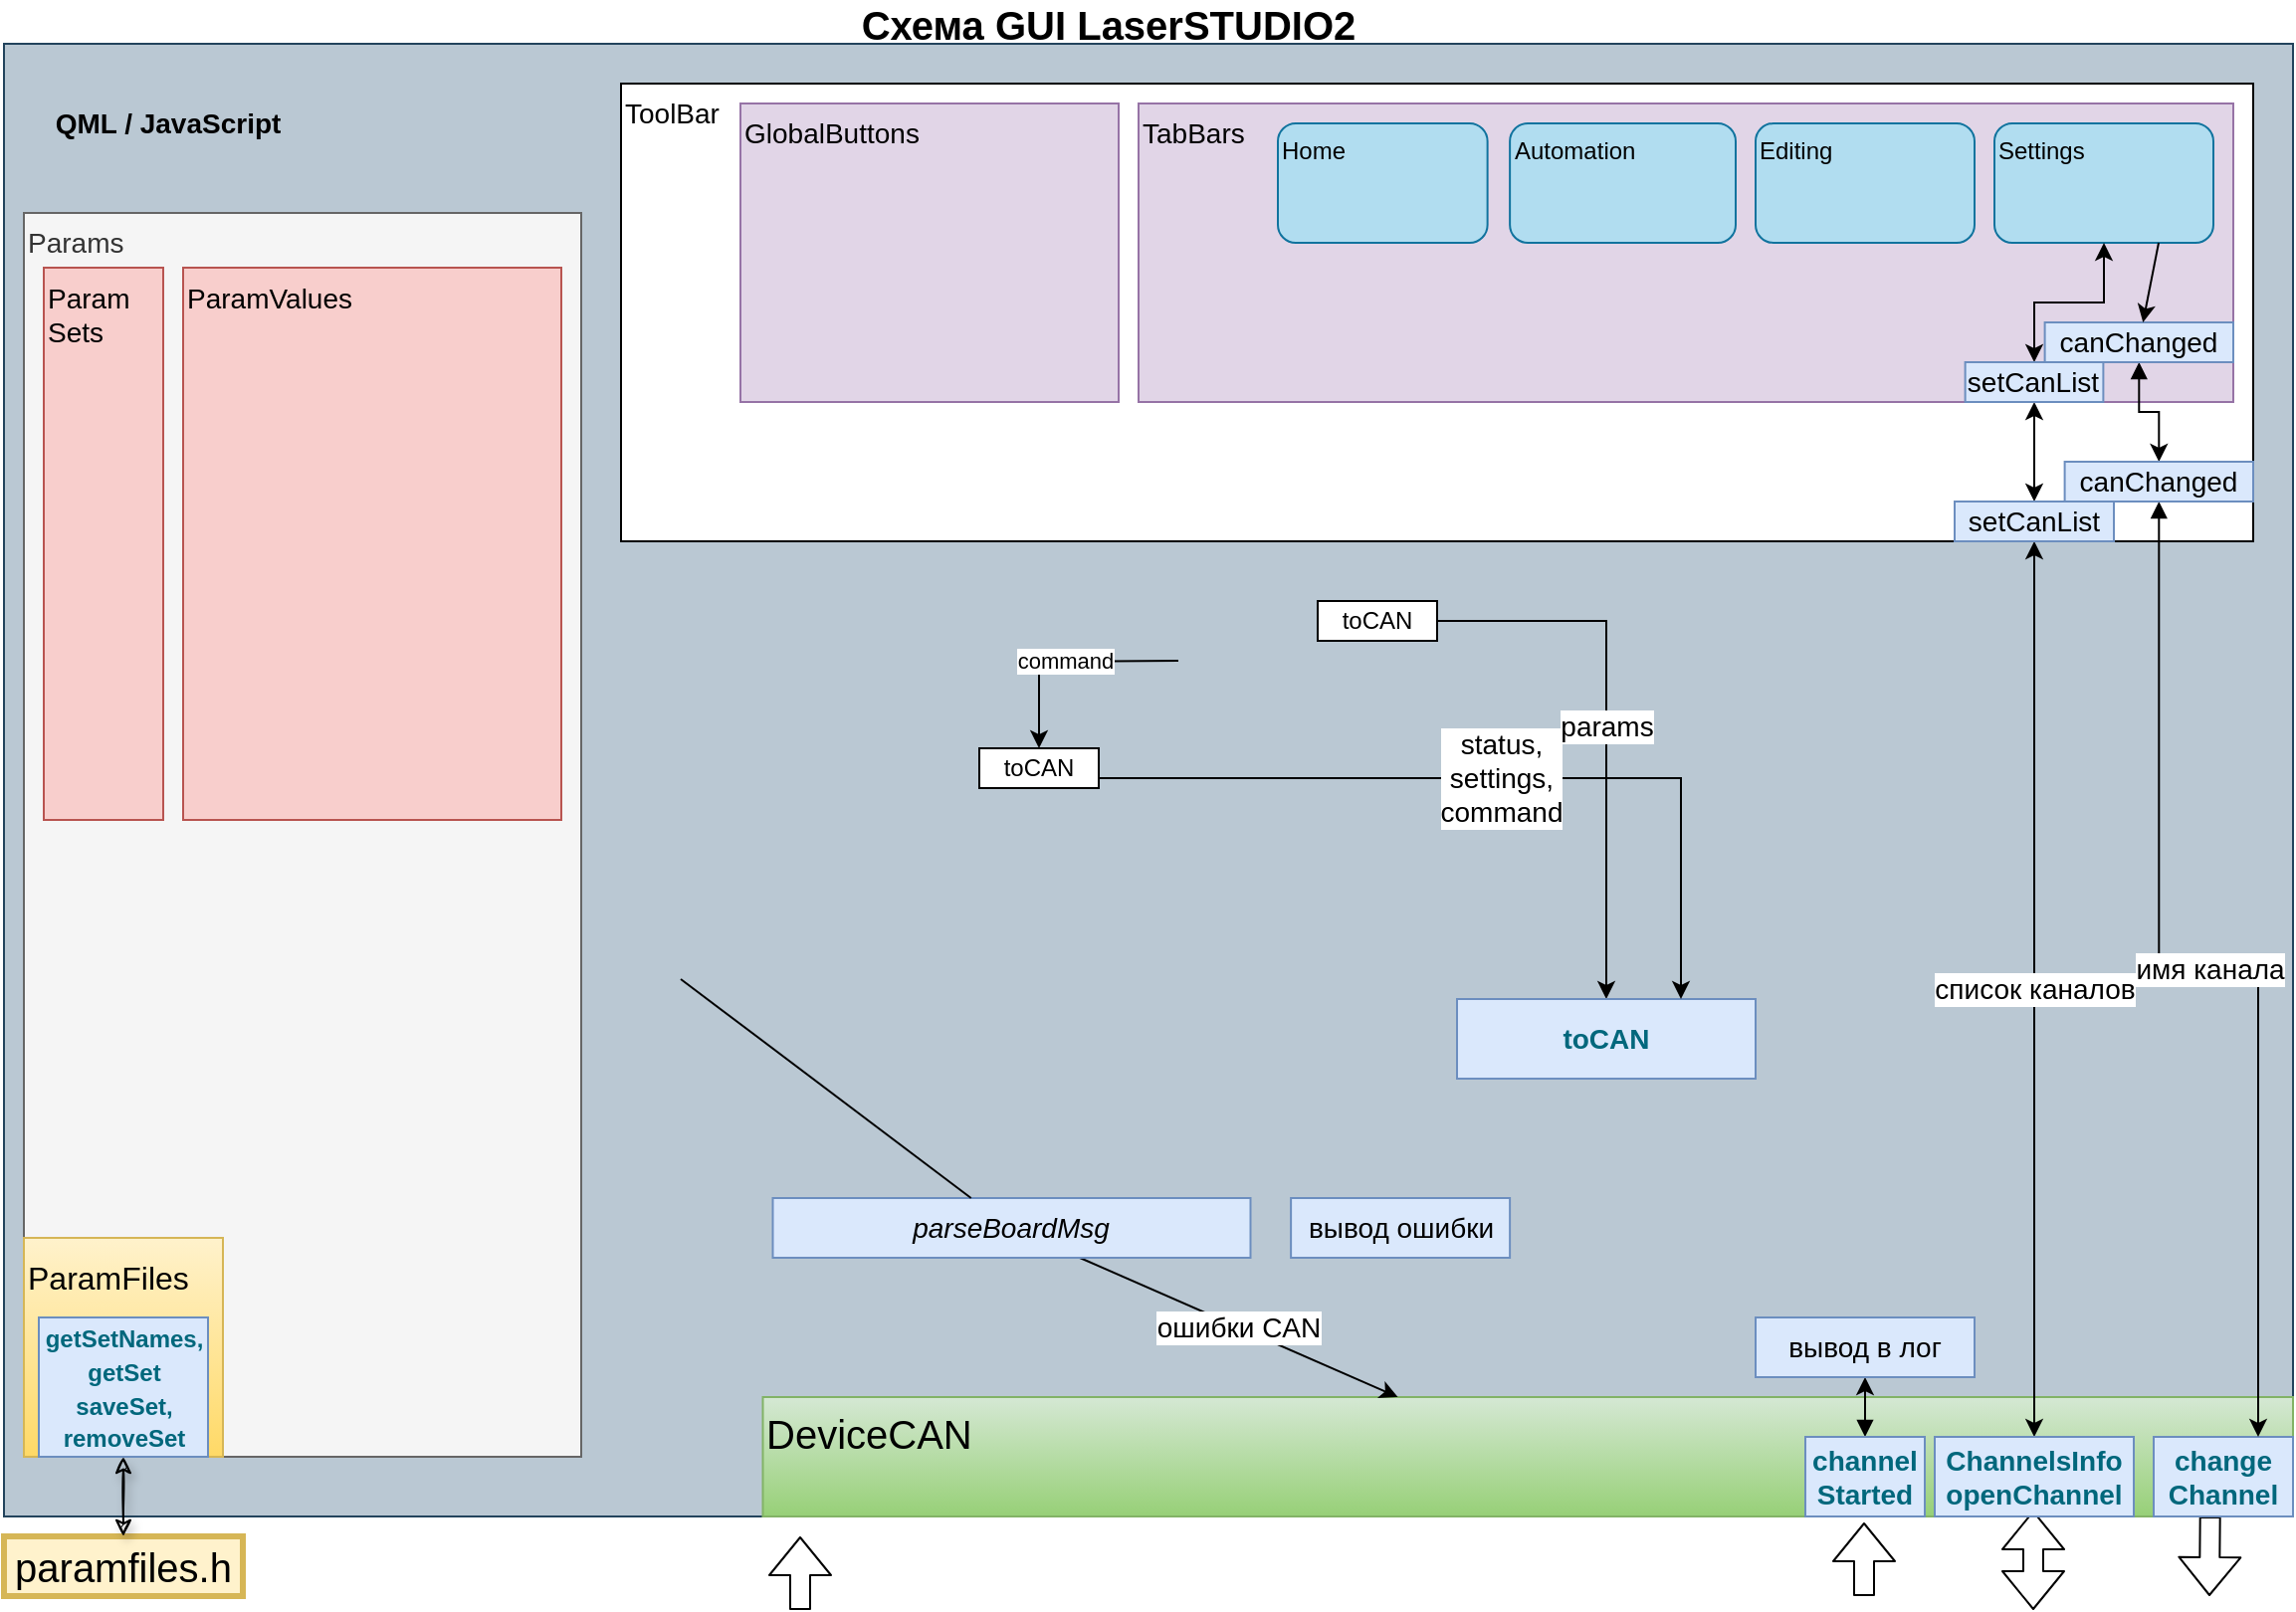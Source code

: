 <mxfile version="14.9.7" type="github">
  <diagram id="o6FBnnh21fnTWob_zk2f" name="Page-1">
    <mxGraphModel dx="1350" dy="764" grid="1" gridSize="10" guides="1" tooltips="1" connect="1" arrows="1" fold="1" page="1" pageScale="1" pageWidth="1169" pageHeight="827" math="0" shadow="0">
      <root>
        <mxCell id="0" />
        <mxCell id="1" parent="0" />
        <mxCell id="WA45sJLJeDe34Si-K1UF-1" value="" style="rounded=0;whiteSpace=wrap;html=1;fillColor=#bac8d3;strokeColor=#23445d;" parent="1" vertex="1">
          <mxGeometry x="10" y="40" width="1150" height="740" as="geometry" />
        </mxCell>
        <mxCell id="WA45sJLJeDe34Si-K1UF-2" value="QML / JavaScript" style="text;html=1;strokeColor=none;fillColor=none;align=center;verticalAlign=middle;whiteSpace=wrap;rounded=0;fontStyle=1;fontSize=14;" parent="1" vertex="1">
          <mxGeometry x="10" y="70" width="165" height="20" as="geometry" />
        </mxCell>
        <mxCell id="WA45sJLJeDe34Si-K1UF-3" value="Схема GUI LaserSTUDIO2" style="text;html=1;strokeColor=none;fillColor=none;align=center;verticalAlign=middle;whiteSpace=wrap;rounded=0;fontStyle=1;fontSize=20;" parent="1" vertex="1">
          <mxGeometry x="280" y="20" width="570" height="20" as="geometry" />
        </mxCell>
        <mxCell id="WA45sJLJeDe34Si-K1UF-5" value="" style="shape=flexArrow;endArrow=classic;html=1;fontSize=10;" parent="1" edge="1">
          <mxGeometry width="50" height="50" relative="1" as="geometry">
            <mxPoint x="410" y="827" as="sourcePoint" />
            <mxPoint x="410" y="790" as="targetPoint" />
            <Array as="points" />
          </mxGeometry>
        </mxCell>
        <mxCell id="WA45sJLJeDe34Si-K1UF-6" value="DeviceCAN" style="rounded=0;whiteSpace=wrap;html=1;fontSize=20;gradientColor=#97d077;fillColor=#d5e8d4;strokeColor=#82b366;align=left;verticalAlign=top;" parent="1" vertex="1">
          <mxGeometry x="391.25" y="720" width="768.75" height="60" as="geometry" />
        </mxCell>
        <mxCell id="WA45sJLJeDe34Si-K1UF-23" value="paramfiles.h" style="rounded=0;whiteSpace=wrap;html=1;fontSize=20;fillColor=#fff2cc;strokeColor=#d6b656;strokeWidth=3;" parent="1" vertex="1">
          <mxGeometry x="10" y="790" width="120" height="30" as="geometry" />
        </mxCell>
        <mxCell id="WA45sJLJeDe34Si-K1UF-44" value="params" style="edgeStyle=orthogonalEdgeStyle;rounded=0;orthogonalLoop=1;jettySize=auto;html=1;fontSize=14;exitX=1;exitY=0.5;exitDx=0;exitDy=0;" parent="1" source="kHzajwgepwgwfbWQUvhE-15" target="WA45sJLJeDe34Si-K1UF-32" edge="1">
          <mxGeometry relative="1" as="geometry" />
        </mxCell>
        <mxCell id="WA45sJLJeDe34Si-K1UF-32" value="&lt;span style=&quot;font-weight: 600 ; color: #00677c&quot;&gt;toCAN&lt;/span&gt;" style="rounded=0;whiteSpace=wrap;html=1;fontSize=14;fillColor=#dae8fc;strokeColor=#6c8ebf;" parent="1" vertex="1">
          <mxGeometry x="740" y="520" width="150" height="40" as="geometry" />
        </mxCell>
        <mxCell id="WA45sJLJeDe34Si-K1UF-43" value="status,&lt;br&gt;settings, &lt;br&gt;command" style="edgeStyle=orthogonalEdgeStyle;rounded=0;orthogonalLoop=1;jettySize=auto;html=1;entryX=0.75;entryY=0;entryDx=0;entryDy=0;fontSize=14;exitX=1;exitY=0.75;exitDx=0;exitDy=0;" parent="1" source="kHzajwgepwgwfbWQUvhE-2" target="WA45sJLJeDe34Si-K1UF-32" edge="1">
          <mxGeometry relative="1" as="geometry" />
        </mxCell>
        <mxCell id="WA45sJLJeDe34Si-K1UF-33" value="ToolBar" style="rounded=0;whiteSpace=wrap;html=1;fontSize=14;horizontal=1;verticalAlign=top;align=left;" parent="1" vertex="1">
          <mxGeometry x="320" y="60" width="820" height="230" as="geometry" />
        </mxCell>
        <mxCell id="WA45sJLJeDe34Si-K1UF-37" value="список каналов" style="endArrow=classic;html=1;fontSize=14;exitX=0.5;exitY=0;exitDx=0;exitDy=0;startArrow=classic;startFill=1;" parent="1" target="B9-gJJMEWvE-14MCkQzl-17" edge="1" source="B9-gJJMEWvE-14MCkQzl-16">
          <mxGeometry width="50" height="50" relative="1" as="geometry">
            <mxPoint x="776" y="790" as="sourcePoint" />
            <mxPoint x="560" y="400" as="targetPoint" />
          </mxGeometry>
        </mxCell>
        <mxCell id="WA45sJLJeDe34Si-K1UF-39" value="ошибки CAN" style="endArrow=classic;html=1;fontSize=14;entryX=0.415;entryY=0;entryDx=0;entryDy=0;entryPerimeter=0;startArrow=none;" parent="1" target="WA45sJLJeDe34Si-K1UF-6" edge="1" source="WA45sJLJeDe34Si-K1UF-35">
          <mxGeometry width="50" height="50" relative="1" as="geometry">
            <mxPoint x="350" y="510" as="sourcePoint" />
            <mxPoint x="188.15" y="458.02" as="targetPoint" />
          </mxGeometry>
        </mxCell>
        <mxCell id="WA45sJLJeDe34Si-K1UF-40" value="вывод ошибки" style="rounded=0;whiteSpace=wrap;html=1;fontSize=14;fillColor=#dae8fc;strokeColor=#6c8ebf;" parent="1" vertex="1">
          <mxGeometry x="656.56" y="620" width="110" height="30" as="geometry" />
        </mxCell>
        <mxCell id="kHzajwgepwgwfbWQUvhE-2" value="toCAN" style="rounded=0;whiteSpace=wrap;html=1;" parent="1" vertex="1">
          <mxGeometry x="500" y="394" width="60" height="20" as="geometry" />
        </mxCell>
        <mxCell id="kHzajwgepwgwfbWQUvhE-4" value="command" style="edgeStyle=orthogonalEdgeStyle;rounded=0;orthogonalLoop=1;jettySize=auto;html=1;startArrow=none;" parent="1" target="kHzajwgepwgwfbWQUvhE-2" edge="1">
          <mxGeometry relative="1" as="geometry">
            <mxPoint x="600" y="350" as="sourcePoint" />
          </mxGeometry>
        </mxCell>
        <mxCell id="kHzajwgepwgwfbWQUvhE-15" value="toCAN" style="rounded=0;whiteSpace=wrap;html=1;" parent="1" vertex="1">
          <mxGeometry x="670" y="320" width="60" height="20" as="geometry" />
        </mxCell>
        <mxCell id="B9-gJJMEWvE-14MCkQzl-1" value="" style="shape=flexArrow;endArrow=classic;html=1;fontSize=10;exitX=0.405;exitY=1;exitDx=0;exitDy=0;exitPerimeter=0;" edge="1" parent="1" source="B9-gJJMEWvE-14MCkQzl-15">
          <mxGeometry width="50" height="50" relative="1" as="geometry">
            <mxPoint x="1094.5" y="793" as="sourcePoint" />
            <mxPoint x="1118" y="820" as="targetPoint" />
            <Array as="points" />
          </mxGeometry>
        </mxCell>
        <mxCell id="WA45sJLJeDe34Si-K1UF-35" value="&lt;span style=&quot;font-style: italic&quot;&gt;parseBoardMsg&lt;/span&gt;" style="rounded=0;whiteSpace=wrap;html=1;fontSize=14;fillColor=#dae8fc;strokeColor=#6c8ebf;" parent="1" vertex="1">
          <mxGeometry x="396.25" y="620" width="240" height="30" as="geometry" />
        </mxCell>
        <mxCell id="B9-gJJMEWvE-14MCkQzl-2" value="" style="endArrow=none;html=1;fontSize=14;entryX=0.415;entryY=0;entryDx=0;entryDy=0;entryPerimeter=0;" edge="1" parent="1" target="WA45sJLJeDe34Si-K1UF-35">
          <mxGeometry width="50" height="50" relative="1" as="geometry">
            <mxPoint x="350" y="510" as="sourcePoint" />
            <mxPoint x="486.2" y="730" as="targetPoint" />
          </mxGeometry>
        </mxCell>
        <mxCell id="B9-gJJMEWvE-14MCkQzl-3" value="Params" style="rounded=0;whiteSpace=wrap;html=1;fontSize=14;fillColor=#f5f5f5;strokeColor=#666666;fontColor=#333333;align=left;verticalAlign=top;" vertex="1" parent="1">
          <mxGeometry x="20" y="125" width="280" height="625" as="geometry" />
        </mxCell>
        <mxCell id="WA45sJLJeDe34Si-K1UF-46" value="Param&lt;br&gt;Sets" style="rounded=0;whiteSpace=wrap;html=1;fontSize=14;fillColor=#f8cecc;strokeColor=#b85450;align=left;verticalAlign=top;" parent="1" vertex="1">
          <mxGeometry x="30" y="152.5" width="60" height="277.5" as="geometry" />
        </mxCell>
        <mxCell id="WA45sJLJeDe34Si-K1UF-24" value="ParamValues" style="rounded=0;whiteSpace=wrap;html=1;fontSize=14;fillColor=#f8cecc;strokeColor=#b85450;verticalAlign=top;align=left;" parent="1" vertex="1">
          <mxGeometry x="100" y="152.5" width="190" height="277.5" as="geometry" />
        </mxCell>
        <mxCell id="WA45sJLJeDe34Si-K1UF-9" value="&lt;font style=&quot;font-size: 16px&quot;&gt;ParamFiles&lt;/font&gt;" style="rounded=0;whiteSpace=wrap;html=1;fontSize=20;gradientColor=#ffd966;fillColor=#fff2cc;strokeColor=#d6b656;verticalAlign=top;align=left;" parent="1" vertex="1">
          <mxGeometry x="20" y="640" width="100" height="110" as="geometry" />
        </mxCell>
        <mxCell id="WA45sJLJeDe34Si-K1UF-47" value="" style="edgeStyle=orthogonalEdgeStyle;rounded=0;orthogonalLoop=1;jettySize=auto;html=1;fontSize=14;jumpStyle=none;shadow=1;sketch=1;startArrow=classic;startFill=1;" parent="1" source="WA45sJLJeDe34Si-K1UF-9" target="WA45sJLJeDe34Si-K1UF-23" edge="1">
          <mxGeometry relative="1" as="geometry" />
        </mxCell>
        <mxCell id="B9-gJJMEWvE-14MCkQzl-6" value="&lt;font style=&quot;font-size: 12px&quot;&gt;&lt;span style=&quot;font-weight: 600 ; color: #00677c&quot;&gt;getSetNames&lt;/span&gt;&lt;span style=&quot;font-weight: 600 ; color: #00677c&quot;&gt;, getSet&lt;br&gt;saveSet, removeSet&lt;/span&gt;&lt;/font&gt;&lt;font style=&quot;font-size: 12px&quot;&gt;&lt;span style=&quot;font-weight: 600 ; color: #00677c&quot;&gt;&lt;br&gt;&lt;/span&gt;&lt;/font&gt;" style="text;html=1;strokeColor=#6c8ebf;fillColor=#dae8fc;align=center;verticalAlign=middle;whiteSpace=wrap;rounded=0;fontSize=14;" vertex="1" parent="1">
          <mxGeometry x="27.5" y="680" width="85" height="70" as="geometry" />
        </mxCell>
        <mxCell id="B9-gJJMEWvE-14MCkQzl-7" value="GlobalButtons" style="rounded=0;whiteSpace=wrap;html=1;fontSize=14;fillColor=#e1d5e7;strokeColor=#9673a6;verticalAlign=top;align=left;" vertex="1" parent="1">
          <mxGeometry x="380" y="70" width="190" height="150" as="geometry" />
        </mxCell>
        <mxCell id="B9-gJJMEWvE-14MCkQzl-8" value="TabBars" style="rounded=0;whiteSpace=wrap;html=1;fontSize=14;fillColor=#e1d5e7;strokeColor=#9673a6;verticalAlign=top;align=left;" vertex="1" parent="1">
          <mxGeometry x="580" y="70" width="550" height="150" as="geometry" />
        </mxCell>
        <mxCell id="B9-gJJMEWvE-14MCkQzl-9" value="Home" style="rounded=1;whiteSpace=wrap;html=1;fillColor=#b1ddf0;strokeColor=#10739e;align=left;verticalAlign=top;" vertex="1" parent="1">
          <mxGeometry x="650" y="80" width="105.31" height="60" as="geometry" />
        </mxCell>
        <mxCell id="B9-gJJMEWvE-14MCkQzl-10" value="Automation" style="rounded=1;whiteSpace=wrap;html=1;fillColor=#b1ddf0;strokeColor=#10739e;align=left;verticalAlign=top;" vertex="1" parent="1">
          <mxGeometry x="766.56" y="80" width="113.44" height="60" as="geometry" />
        </mxCell>
        <mxCell id="B9-gJJMEWvE-14MCkQzl-11" value="Settings" style="rounded=1;whiteSpace=wrap;html=1;fillColor=#b1ddf0;strokeColor=#10739e;verticalAlign=top;align=left;" vertex="1" parent="1">
          <mxGeometry x="1010" y="80" width="110" height="60" as="geometry" />
        </mxCell>
        <mxCell id="B9-gJJMEWvE-14MCkQzl-12" value="Editing" style="rounded=1;whiteSpace=wrap;html=1;fillColor=#b1ddf0;strokeColor=#10739e;verticalAlign=top;align=left;" vertex="1" parent="1">
          <mxGeometry x="890" y="80" width="110" height="60" as="geometry" />
        </mxCell>
        <mxCell id="B9-gJJMEWvE-14MCkQzl-14" value="" style="shape=flexArrow;endArrow=classic;html=1;fontSize=10;startArrow=block;" edge="1" parent="1">
          <mxGeometry width="50" height="50" relative="1" as="geometry">
            <mxPoint x="1029.5" y="827" as="sourcePoint" />
            <mxPoint x="1029.5" y="777" as="targetPoint" />
            <Array as="points" />
          </mxGeometry>
        </mxCell>
        <mxCell id="B9-gJJMEWvE-14MCkQzl-15" value="&lt;span style=&quot;font-weight: 600 ; color: #00677c&quot;&gt;&lt;/span&gt;&lt;span style=&quot;font-weight: 600 ; color: #00677c&quot;&gt;change&lt;br&gt;Channel&lt;/span&gt;" style="text;html=1;strokeColor=#6c8ebf;fillColor=#dae8fc;align=center;verticalAlign=middle;whiteSpace=wrap;rounded=0;fontSize=14;" vertex="1" parent="1">
          <mxGeometry x="1090" y="740" width="70" height="40" as="geometry" />
        </mxCell>
        <mxCell id="B9-gJJMEWvE-14MCkQzl-16" value="&lt;span style=&quot;font-weight: 600 ; color: #00677c&quot;&gt;ChannelsInfo&lt;br&gt;&lt;/span&gt;&lt;span style=&quot;font-weight: 600 ; color: #00677c&quot;&gt;openChannel&lt;/span&gt;&lt;span style=&quot;font-weight: 600 ; color: #00677c&quot;&gt;&lt;/span&gt;" style="text;html=1;strokeColor=#6c8ebf;fillColor=#dae8fc;align=center;verticalAlign=middle;whiteSpace=wrap;rounded=0;fontSize=14;" vertex="1" parent="1">
          <mxGeometry x="980" y="740" width="100" height="40" as="geometry" />
        </mxCell>
        <mxCell id="B9-gJJMEWvE-14MCkQzl-21" style="edgeStyle=orthogonalEdgeStyle;rounded=0;orthogonalLoop=1;jettySize=auto;html=1;entryX=0.5;entryY=1;entryDx=0;entryDy=0;fontSize=10;startArrow=classic;startFill=1;" edge="1" parent="1" source="B9-gJJMEWvE-14MCkQzl-17" target="B9-gJJMEWvE-14MCkQzl-19">
          <mxGeometry relative="1" as="geometry" />
        </mxCell>
        <mxCell id="B9-gJJMEWvE-14MCkQzl-17" value="setCanList" style="text;html=1;strokeColor=#6c8ebf;fillColor=#dae8fc;align=center;verticalAlign=middle;whiteSpace=wrap;rounded=0;fontSize=14;" vertex="1" parent="1">
          <mxGeometry x="990" y="270" width="80" height="20" as="geometry" />
        </mxCell>
        <mxCell id="B9-gJJMEWvE-14MCkQzl-22" style="edgeStyle=orthogonalEdgeStyle;rounded=0;orthogonalLoop=1;jettySize=auto;html=1;fontSize=10;startArrow=classic;startFill=1;" edge="1" parent="1" source="B9-gJJMEWvE-14MCkQzl-19" target="B9-gJJMEWvE-14MCkQzl-11">
          <mxGeometry relative="1" as="geometry" />
        </mxCell>
        <mxCell id="B9-gJJMEWvE-14MCkQzl-19" value="setCanList" style="text;html=1;strokeColor=#6c8ebf;fillColor=#dae8fc;align=center;verticalAlign=middle;whiteSpace=wrap;rounded=0;fontSize=14;" vertex="1" parent="1">
          <mxGeometry x="995.31" y="200" width="69.38" height="20" as="geometry" />
        </mxCell>
        <mxCell id="B9-gJJMEWvE-14MCkQzl-29" style="edgeStyle=orthogonalEdgeStyle;rounded=0;orthogonalLoop=1;jettySize=auto;html=1;fontSize=10;startArrow=block;startFill=1;" edge="1" parent="1" source="B9-gJJMEWvE-14MCkQzl-23" target="B9-gJJMEWvE-14MCkQzl-28">
          <mxGeometry relative="1" as="geometry" />
        </mxCell>
        <mxCell id="B9-gJJMEWvE-14MCkQzl-23" value="canChanged" style="text;html=1;strokeColor=#6c8ebf;fillColor=#dae8fc;align=center;verticalAlign=middle;whiteSpace=wrap;rounded=0;fontSize=14;" vertex="1" parent="1">
          <mxGeometry x="1035.31" y="180" width="94.69" height="20" as="geometry" />
        </mxCell>
        <mxCell id="B9-gJJMEWvE-14MCkQzl-26" value="" style="endArrow=classic;html=1;fontSize=10;exitX=0.75;exitY=1;exitDx=0;exitDy=0;" edge="1" parent="1" source="B9-gJJMEWvE-14MCkQzl-11" target="B9-gJJMEWvE-14MCkQzl-23">
          <mxGeometry width="50" height="50" relative="1" as="geometry">
            <mxPoint x="530" y="440" as="sourcePoint" />
            <mxPoint x="1093" y="190" as="targetPoint" />
          </mxGeometry>
        </mxCell>
        <mxCell id="B9-gJJMEWvE-14MCkQzl-31" value="имя канала" style="edgeStyle=orthogonalEdgeStyle;rounded=0;orthogonalLoop=1;jettySize=auto;html=1;entryX=0.75;entryY=0;entryDx=0;entryDy=0;fontSize=14;startArrow=block;startFill=1;" edge="1" parent="1" source="B9-gJJMEWvE-14MCkQzl-28" target="B9-gJJMEWvE-14MCkQzl-15">
          <mxGeometry relative="1" as="geometry" />
        </mxCell>
        <mxCell id="B9-gJJMEWvE-14MCkQzl-28" value="canChanged" style="text;html=1;strokeColor=#6c8ebf;fillColor=#dae8fc;align=center;verticalAlign=middle;whiteSpace=wrap;rounded=0;fontSize=14;" vertex="1" parent="1">
          <mxGeometry x="1045.31" y="250" width="94.69" height="20" as="geometry" />
        </mxCell>
        <mxCell id="B9-gJJMEWvE-14MCkQzl-35" style="edgeStyle=orthogonalEdgeStyle;rounded=0;orthogonalLoop=1;jettySize=auto;html=1;fontSize=14;startArrow=block;startFill=1;strokeWidth=1;" edge="1" parent="1" source="B9-gJJMEWvE-14MCkQzl-32" target="B9-gJJMEWvE-14MCkQzl-34">
          <mxGeometry relative="1" as="geometry" />
        </mxCell>
        <mxCell id="B9-gJJMEWvE-14MCkQzl-32" value="&lt;span style=&quot;font-weight: 600 ; color: #00677c&quot;&gt;channel&lt;br&gt;Started&lt;/span&gt;" style="text;html=1;strokeColor=#6c8ebf;fillColor=#dae8fc;align=center;verticalAlign=middle;whiteSpace=wrap;rounded=0;fontSize=14;" vertex="1" parent="1">
          <mxGeometry x="915" y="740" width="60" height="40" as="geometry" />
        </mxCell>
        <mxCell id="B9-gJJMEWvE-14MCkQzl-33" value="" style="shape=flexArrow;endArrow=classic;html=1;fontSize=10;" edge="1" parent="1">
          <mxGeometry width="50" height="50" relative="1" as="geometry">
            <mxPoint x="944.5" y="820" as="sourcePoint" />
            <mxPoint x="944.5" y="783" as="targetPoint" />
            <Array as="points" />
          </mxGeometry>
        </mxCell>
        <mxCell id="B9-gJJMEWvE-14MCkQzl-34" value="вывод в лог" style="rounded=0;whiteSpace=wrap;html=1;fontSize=14;fillColor=#dae8fc;strokeColor=#6c8ebf;strokeWidth=1;" vertex="1" parent="1">
          <mxGeometry x="890" y="680" width="110" height="30" as="geometry" />
        </mxCell>
      </root>
    </mxGraphModel>
  </diagram>
</mxfile>
